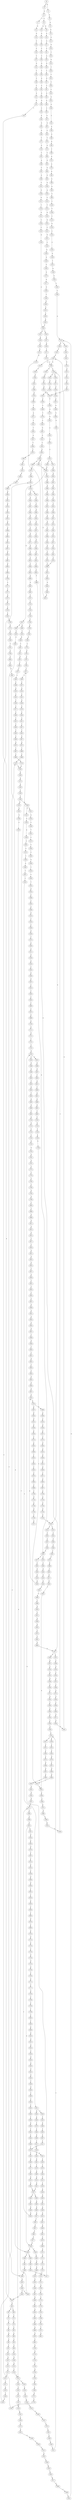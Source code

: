 strict digraph  {
	S0 -> S1 [ label = G ];
	S0 -> S2 [ label = C ];
	S1 -> S3 [ label = G ];
	S2 -> S4 [ label = G ];
	S3 -> S5 [ label = A ];
	S4 -> S6 [ label = C ];
	S4 -> S7 [ label = T ];
	S5 -> S8 [ label = G ];
	S6 -> S9 [ label = G ];
	S6 -> S10 [ label = A ];
	S7 -> S11 [ label = G ];
	S8 -> S12 [ label = G ];
	S9 -> S13 [ label = A ];
	S10 -> S14 [ label = A ];
	S11 -> S15 [ label = G ];
	S12 -> S16 [ label = G ];
	S13 -> S17 [ label = G ];
	S14 -> S18 [ label = C ];
	S15 -> S19 [ label = C ];
	S16 -> S20 [ label = T ];
	S17 -> S21 [ label = C ];
	S18 -> S22 [ label = C ];
	S19 -> S23 [ label = C ];
	S20 -> S24 [ label = G ];
	S21 -> S25 [ label = A ];
	S22 -> S26 [ label = C ];
	S23 -> S27 [ label = C ];
	S24 -> S28 [ label = T ];
	S25 -> S29 [ label = G ];
	S26 -> S30 [ label = G ];
	S27 -> S31 [ label = G ];
	S28 -> S32 [ label = T ];
	S29 -> S33 [ label = T ];
	S30 -> S34 [ label = T ];
	S31 -> S35 [ label = T ];
	S32 -> S36 [ label = C ];
	S33 -> S37 [ label = G ];
	S34 -> S38 [ label = A ];
	S35 -> S39 [ label = C ];
	S36 -> S40 [ label = C ];
	S37 -> S41 [ label = C ];
	S38 -> S42 [ label = C ];
	S39 -> S43 [ label = C ];
	S40 -> S44 [ label = A ];
	S41 -> S45 [ label = A ];
	S42 -> S46 [ label = A ];
	S43 -> S47 [ label = A ];
	S44 -> S48 [ label = G ];
	S45 -> S49 [ label = A ];
	S46 -> S50 [ label = G ];
	S47 -> S51 [ label = G ];
	S48 -> S52 [ label = C ];
	S49 -> S53 [ label = C ];
	S50 -> S54 [ label = C ];
	S51 -> S55 [ label = T ];
	S52 -> S56 [ label = A ];
	S53 -> S57 [ label = A ];
	S54 -> S58 [ label = A ];
	S55 -> S59 [ label = A ];
	S56 -> S60 [ label = G ];
	S57 -> S61 [ label = G ];
	S58 -> S62 [ label = G ];
	S59 -> S63 [ label = G ];
	S60 -> S64 [ label = A ];
	S61 -> S65 [ label = C ];
	S62 -> S66 [ label = G ];
	S63 -> S67 [ label = G ];
	S63 -> S68 [ label = C ];
	S64 -> S69 [ label = T ];
	S65 -> S70 [ label = T ];
	S66 -> S71 [ label = T ];
	S67 -> S72 [ label = G ];
	S68 -> S73 [ label = T ];
	S69 -> S74 [ label = A ];
	S70 -> S75 [ label = A ];
	S71 -> S76 [ label = G ];
	S72 -> S77 [ label = T ];
	S73 -> S78 [ label = C ];
	S74 -> S79 [ label = A ];
	S75 -> S80 [ label = C ];
	S76 -> S81 [ label = C ];
	S77 -> S82 [ label = C ];
	S78 -> S83 [ label = C ];
	S79 -> S84 [ label = A ];
	S80 -> S85 [ label = G ];
	S81 -> S86 [ label = A ];
	S82 -> S87 [ label = A ];
	S83 -> S88 [ label = A ];
	S84 -> S89 [ label = A ];
	S85 -> S90 [ label = A ];
	S86 -> S91 [ label = C ];
	S87 -> S92 [ label = C ];
	S88 -> S93 [ label = C ];
	S89 -> S94 [ label = A ];
	S90 -> S95 [ label = G ];
	S91 -> S96 [ label = G ];
	S92 -> S97 [ label = T ];
	S93 -> S98 [ label = C ];
	S94 -> S99 [ label = C ];
	S95 -> S100 [ label = A ];
	S96 -> S101 [ label = C ];
	S97 -> S102 [ label = C ];
	S98 -> S103 [ label = G ];
	S99 -> S104 [ label = T ];
	S100 -> S105 [ label = A ];
	S101 -> S106 [ label = G ];
	S102 -> S107 [ label = G ];
	S103 -> S108 [ label = G ];
	S104 -> S109 [ label = T ];
	S105 -> S110 [ label = C ];
	S106 -> S111 [ label = G ];
	S107 -> S112 [ label = C ];
	S108 -> S113 [ label = A ];
	S109 -> S114 [ label = T ];
	S110 -> S115 [ label = T ];
	S111 -> S116 [ label = T ];
	S112 -> S117 [ label = T ];
	S113 -> S118 [ label = C ];
	S114 -> S119 [ label = G ];
	S115 -> S120 [ label = G ];
	S116 -> S121 [ label = G ];
	S117 -> S122 [ label = T ];
	S118 -> S123 [ label = G ];
	S119 -> S124 [ label = C ];
	S120 -> S125 [ label = G ];
	S121 -> S126 [ label = C ];
	S122 -> S127 [ label = C ];
	S123 -> S128 [ label = C ];
	S123 -> S129 [ label = T ];
	S124 -> S130 [ label = C ];
	S125 -> S131 [ label = C ];
	S126 -> S132 [ label = C ];
	S127 -> S133 [ label = A ];
	S128 -> S134 [ label = C ];
	S129 -> S135 [ label = C ];
	S130 -> S136 [ label = G ];
	S131 -> S137 [ label = G ];
	S132 -> S138 [ label = G ];
	S133 -> S139 [ label = T ];
	S134 -> S140 [ label = C ];
	S135 -> S141 [ label = G ];
	S136 -> S142 [ label = T ];
	S137 -> S143 [ label = C ];
	S138 -> S144 [ label = C ];
	S139 -> S145 [ label = C ];
	S140 -> S146 [ label = A ];
	S141 -> S147 [ label = T ];
	S142 -> S148 [ label = A ];
	S143 -> S149 [ label = A ];
	S144 -> S150 [ label = C ];
	S144 -> S151 [ label = A ];
	S145 -> S152 [ label = C ];
	S146 -> S153 [ label = T ];
	S147 -> S154 [ label = G ];
	S148 -> S155 [ label = G ];
	S149 -> S156 [ label = G ];
	S150 -> S157 [ label = G ];
	S151 -> S158 [ label = A ];
	S152 -> S159 [ label = A ];
	S153 -> S160 [ label = C ];
	S154 -> S161 [ label = A ];
	S155 -> S162 [ label = C ];
	S156 -> S163 [ label = C ];
	S157 -> S164 [ label = G ];
	S158 -> S165 [ label = C ];
	S159 -> S166 [ label = G ];
	S160 -> S167 [ label = G ];
	S161 -> S168 [ label = C ];
	S162 -> S169 [ label = C ];
	S163 -> S170 [ label = G ];
	S164 -> S171 [ label = T ];
	S165 -> S172 [ label = C ];
	S166 -> S173 [ label = A ];
	S167 -> S174 [ label = T ];
	S168 -> S175 [ label = C ];
	S169 -> S176 [ label = G ];
	S170 -> S177 [ label = G ];
	S171 -> S178 [ label = G ];
	S172 -> S179 [ label = A ];
	S173 -> S180 [ label = A ];
	S174 -> S181 [ label = C ];
	S175 -> S182 [ label = G ];
	S176 -> S183 [ label = G ];
	S176 -> S184 [ label = C ];
	S177 -> S185 [ label = G ];
	S178 -> S186 [ label = G ];
	S179 -> S187 [ label = G ];
	S180 -> S188 [ label = C ];
	S181 -> S189 [ label = C ];
	S182 -> S190 [ label = G ];
	S183 -> S191 [ label = T ];
	S184 -> S192 [ label = T ];
	S185 -> S193 [ label = T ];
	S186 -> S194 [ label = T ];
	S186 -> S195 [ label = A ];
	S187 -> S196 [ label = A ];
	S187 -> S197 [ label = T ];
	S188 -> S198 [ label = C ];
	S189 -> S199 [ label = T ];
	S190 -> S200 [ label = T ];
	S191 -> S201 [ label = G ];
	S192 -> S202 [ label = G ];
	S193 -> S203 [ label = G ];
	S194 -> S204 [ label = G ];
	S194 -> S205 [ label = T ];
	S195 -> S206 [ label = A ];
	S196 -> S207 [ label = A ];
	S197 -> S208 [ label = C ];
	S198 -> S209 [ label = A ];
	S198 -> S210 [ label = G ];
	S199 -> S211 [ label = C ];
	S200 -> S212 [ label = C ];
	S201 -> S213 [ label = A ];
	S201 -> S186 [ label = G ];
	S202 -> S214 [ label = G ];
	S203 -> S215 [ label = C ];
	S204 -> S216 [ label = G ];
	S205 -> S217 [ label = A ];
	S206 -> S218 [ label = G ];
	S207 -> S219 [ label = C ];
	S208 -> S220 [ label = G ];
	S209 -> S221 [ label = G ];
	S209 -> S222 [ label = C ];
	S210 -> S223 [ label = G ];
	S211 -> S224 [ label = T ];
	S212 -> S225 [ label = G ];
	S213 -> S226 [ label = C ];
	S214 -> S227 [ label = A ];
	S215 -> S228 [ label = C ];
	S216 -> S229 [ label = A ];
	S217 -> S230 [ label = G ];
	S218 -> S231 [ label = A ];
	S219 -> S232 [ label = A ];
	S220 -> S233 [ label = C ];
	S221 -> S234 [ label = A ];
	S222 -> S235 [ label = C ];
	S223 -> S236 [ label = A ];
	S224 -> S237 [ label = T ];
	S224 -> S238 [ label = G ];
	S225 -> S239 [ label = C ];
	S226 -> S240 [ label = G ];
	S227 -> S241 [ label = A ];
	S228 -> S242 [ label = G ];
	S229 -> S243 [ label = A ];
	S230 -> S244 [ label = A ];
	S231 -> S245 [ label = A ];
	S232 -> S246 [ label = G ];
	S233 -> S247 [ label = G ];
	S234 -> S248 [ label = C ];
	S235 -> S249 [ label = A ];
	S236 -> S250 [ label = C ];
	S237 -> S251 [ label = C ];
	S238 -> S252 [ label = T ];
	S239 -> S253 [ label = G ];
	S240 -> S254 [ label = T ];
	S241 -> S255 [ label = G ];
	S242 -> S144 [ label = C ];
	S243 -> S256 [ label = C ];
	S244 -> S257 [ label = A ];
	S245 -> S258 [ label = C ];
	S246 -> S259 [ label = C ];
	S247 -> S260 [ label = C ];
	S248 -> S261 [ label = T ];
	S249 -> S262 [ label = C ];
	S250 -> S123 [ label = G ];
	S251 -> S263 [ label = T ];
	S252 -> S264 [ label = C ];
	S253 -> S265 [ label = T ];
	S254 -> S266 [ label = G ];
	S255 -> S267 [ label = A ];
	S256 -> S268 [ label = C ];
	S257 -> S269 [ label = G ];
	S258 -> S270 [ label = G ];
	S259 -> S271 [ label = C ];
	S260 -> S272 [ label = A ];
	S261 -> S273 [ label = C ];
	S262 -> S274 [ label = C ];
	S263 -> S275 [ label = C ];
	S264 -> S276 [ label = G ];
	S265 -> S277 [ label = A ];
	S266 -> S278 [ label = G ];
	S267 -> S245 [ label = A ];
	S268 -> S279 [ label = T ];
	S269 -> S280 [ label = G ];
	S270 -> S281 [ label = G ];
	S271 -> S282 [ label = G ];
	S272 -> S283 [ label = G ];
	S273 -> S284 [ label = C ];
	S274 -> S285 [ label = C ];
	S275 -> S286 [ label = G ];
	S276 -> S287 [ label = T ];
	S277 -> S288 [ label = G ];
	S278 -> S289 [ label = G ];
	S279 -> S290 [ label = C ];
	S280 -> S291 [ label = G ];
	S281 -> S292 [ label = C ];
	S282 -> S293 [ label = T ];
	S283 -> S294 [ label = C ];
	S284 -> S295 [ label = C ];
	S285 -> S296 [ label = C ];
	S286 -> S297 [ label = G ];
	S287 -> S298 [ label = G ];
	S288 -> S299 [ label = C ];
	S289 -> S300 [ label = T ];
	S290 -> S301 [ label = G ];
	S291 -> S302 [ label = G ];
	S292 -> S303 [ label = A ];
	S293 -> S304 [ label = C ];
	S294 -> S305 [ label = C ];
	S295 -> S306 [ label = A ];
	S296 -> S307 [ label = T ];
	S297 -> S308 [ label = A ];
	S298 -> S309 [ label = G ];
	S299 -> S310 [ label = C ];
	S300 -> S311 [ label = A ];
	S301 -> S312 [ label = G ];
	S302 -> S313 [ label = T ];
	S302 -> S314 [ label = G ];
	S303 -> S315 [ label = C ];
	S304 -> S316 [ label = C ];
	S305 -> S317 [ label = G ];
	S306 -> S318 [ label = T ];
	S307 -> S319 [ label = T ];
	S308 -> S320 [ label = G ];
	S309 -> S321 [ label = T ];
	S310 -> S176 [ label = G ];
	S311 -> S322 [ label = C ];
	S312 -> S323 [ label = C ];
	S313 -> S324 [ label = C ];
	S314 -> S325 [ label = T ];
	S315 -> S326 [ label = C ];
	S315 -> S327 [ label = T ];
	S316 -> S328 [ label = T ];
	S317 -> S329 [ label = G ];
	S318 -> S330 [ label = C ];
	S319 -> S331 [ label = C ];
	S320 -> S332 [ label = A ];
	S321 -> S333 [ label = A ];
	S322 -> S334 [ label = T ];
	S323 -> S335 [ label = A ];
	S324 -> S336 [ label = T ];
	S325 -> S337 [ label = C ];
	S326 -> S338 [ label = G ];
	S327 -> S339 [ label = G ];
	S328 -> S340 [ label = C ];
	S329 -> S341 [ label = T ];
	S330 -> S342 [ label = T ];
	S331 -> S343 [ label = C ];
	S331 -> S344 [ label = G ];
	S332 -> S345 [ label = G ];
	S333 -> S346 [ label = C ];
	S334 -> S347 [ label = A ];
	S335 -> S348 [ label = C ];
	S336 -> S349 [ label = C ];
	S337 -> S350 [ label = C ];
	S338 -> S351 [ label = A ];
	S338 -> S352 [ label = G ];
	S339 -> S353 [ label = G ];
	S340 -> S224 [ label = T ];
	S341 -> S201 [ label = G ];
	S342 -> S354 [ label = G ];
	S343 -> S355 [ label = T ];
	S344 -> S356 [ label = A ];
	S345 -> S357 [ label = G ];
	S346 -> S358 [ label = C ];
	S347 -> S359 [ label = T ];
	S348 -> S360 [ label = G ];
	S348 -> S361 [ label = C ];
	S349 -> S362 [ label = T ];
	S350 -> S363 [ label = G ];
	S351 -> S364 [ label = G ];
	S351 -> S365 [ label = A ];
	S352 -> S366 [ label = G ];
	S353 -> S367 [ label = G ];
	S354 -> S368 [ label = C ];
	S355 -> S369 [ label = G ];
	S356 -> S370 [ label = T ];
	S357 -> S371 [ label = T ];
	S358 -> S372 [ label = G ];
	S359 -> S373 [ label = T ];
	S360 -> S374 [ label = C ];
	S361 -> S338 [ label = G ];
	S362 -> S375 [ label = C ];
	S363 -> S376 [ label = C ];
	S363 -> S377 [ label = T ];
	S364 -> S378 [ label = T ];
	S365 -> S379 [ label = T ];
	S366 -> S380 [ label = A ];
	S367 -> S381 [ label = A ];
	S368 -> S382 [ label = C ];
	S369 -> S383 [ label = T ];
	S370 -> S384 [ label = C ];
	S371 -> S385 [ label = C ];
	S372 -> S386 [ label = G ];
	S373 -> S387 [ label = G ];
	S374 -> S388 [ label = G ];
	S375 -> S389 [ label = G ];
	S376 -> S390 [ label = C ];
	S377 -> S391 [ label = C ];
	S378 -> S392 [ label = C ];
	S379 -> S393 [ label = G ];
	S380 -> S394 [ label = A ];
	S381 -> S395 [ label = A ];
	S382 -> S396 [ label = A ];
	S383 -> S397 [ label = C ];
	S384 -> S398 [ label = G ];
	S385 -> S399 [ label = C ];
	S386 -> S400 [ label = T ];
	S387 -> S401 [ label = G ];
	S388 -> S402 [ label = C ];
	S389 -> S403 [ label = T ];
	S390 -> S404 [ label = G ];
	S391 -> S405 [ label = G ];
	S392 -> S406 [ label = C ];
	S393 -> S407 [ label = T ];
	S394 -> S408 [ label = T ];
	S395 -> S409 [ label = C ];
	S396 -> S410 [ label = G ];
	S397 -> S411 [ label = C ];
	S398 -> S412 [ label = T ];
	S399 -> S413 [ label = C ];
	S400 -> S414 [ label = G ];
	S401 -> S415 [ label = A ];
	S402 -> S416 [ label = G ];
	S403 -> S417 [ label = G ];
	S404 -> S418 [ label = G ];
	S405 -> S419 [ label = G ];
	S406 -> S420 [ label = A ];
	S407 -> S421 [ label = A ];
	S408 -> S422 [ label = T ];
	S409 -> S423 [ label = T ];
	S410 -> S424 [ label = T ];
	S411 -> S425 [ label = T ];
	S412 -> S426 [ label = T ];
	S413 -> S427 [ label = A ];
	S413 -> S428 [ label = G ];
	S414 -> S429 [ label = G ];
	S415 -> S430 [ label = A ];
	S416 -> S431 [ label = C ];
	S416 -> S432 [ label = G ];
	S417 -> S433 [ label = G ];
	S418 -> S434 [ label = A ];
	S419 -> S435 [ label = A ];
	S420 -> S436 [ label = G ];
	S421 -> S437 [ label = G ];
	S422 -> S438 [ label = G ];
	S423 -> S439 [ label = G ];
	S424 -> S440 [ label = C ];
	S425 -> S441 [ label = A ];
	S425 -> S442 [ label = T ];
	S426 -> S443 [ label = T ];
	S427 -> S444 [ label = G ];
	S428 -> S445 [ label = G ];
	S428 -> S446 [ label = A ];
	S429 -> S194 [ label = T ];
	S430 -> S447 [ label = C ];
	S431 -> S448 [ label = G ];
	S432 -> S449 [ label = C ];
	S433 -> S450 [ label = T ];
	S434 -> S451 [ label = A ];
	S435 -> S452 [ label = A ];
	S436 -> S453 [ label = T ];
	S436 -> S454 [ label = C ];
	S437 -> S455 [ label = T ];
	S438 -> S456 [ label = A ];
	S439 -> S457 [ label = G ];
	S440 -> S458 [ label = G ];
	S441 -> S459 [ label = C ];
	S442 -> S460 [ label = G ];
	S443 -> S461 [ label = G ];
	S444 -> S462 [ label = A ];
	S445 -> S463 [ label = A ];
	S446 -> S464 [ label = G ];
	S446 -> S465 [ label = A ];
	S447 -> S466 [ label = G ];
	S448 -> S467 [ label = T ];
	S449 -> S468 [ label = T ];
	S450 -> S333 [ label = A ];
	S451 -> S469 [ label = C ];
	S452 -> S470 [ label = C ];
	S453 -> S59 [ label = A ];
	S454 -> S471 [ label = T ];
	S455 -> S472 [ label = T ];
	S456 -> S473 [ label = A ];
	S457 -> S474 [ label = A ];
	S458 -> S475 [ label = T ];
	S459 -> S476 [ label = T ];
	S460 -> S477 [ label = T ];
	S461 -> S478 [ label = T ];
	S462 -> S479 [ label = G ];
	S463 -> S480 [ label = G ];
	S464 -> S481 [ label = T ];
	S465 -> S482 [ label = G ];
	S466 -> S483 [ label = G ];
	S467 -> S484 [ label = C ];
	S468 -> S485 [ label = G ];
	S469 -> S486 [ label = T ];
	S470 -> S487 [ label = A ];
	S470 -> S488 [ label = T ];
	S471 -> S489 [ label = T ];
	S472 -> S490 [ label = T ];
	S473 -> S491 [ label = C ];
	S474 -> S492 [ label = C ];
	S475 -> S493 [ label = A ];
	S476 -> S494 [ label = A ];
	S477 -> S495 [ label = A ];
	S478 -> S496 [ label = A ];
	S479 -> S497 [ label = C ];
	S480 -> S498 [ label = G ];
	S481 -> S499 [ label = C ];
	S482 -> S500 [ label = T ];
	S483 -> S501 [ label = T ];
	S484 -> S502 [ label = G ];
	S485 -> S503 [ label = G ];
	S486 -> S504 [ label = G ];
	S487 -> S505 [ label = G ];
	S488 -> S506 [ label = A ];
	S489 -> S507 [ label = C ];
	S490 -> S508 [ label = C ];
	S491 -> S509 [ label = C ];
	S492 -> S510 [ label = C ];
	S493 -> S511 [ label = A ];
	S494 -> S512 [ label = C ];
	S495 -> S513 [ label = G ];
	S496 -> S514 [ label = G ];
	S497 -> S515 [ label = C ];
	S498 -> S516 [ label = C ];
	S499 -> S406 [ label = C ];
	S500 -> S517 [ label = C ];
	S501 -> S518 [ label = A ];
	S502 -> S519 [ label = A ];
	S503 -> S520 [ label = A ];
	S504 -> S521 [ label = C ];
	S505 -> S522 [ label = G ];
	S506 -> S523 [ label = C ];
	S507 -> S524 [ label = A ];
	S508 -> S525 [ label = A ];
	S509 -> S526 [ label = C ];
	S510 -> S527 [ label = C ];
	S511 -> S528 [ label = G ];
	S512 -> S529 [ label = C ];
	S513 -> S530 [ label = G ];
	S514 -> S531 [ label = G ];
	S515 -> S532 [ label = A ];
	S516 -> S533 [ label = G ];
	S517 -> S534 [ label = G ];
	S518 -> S535 [ label = C ];
	S519 -> S536 [ label = C ];
	S520 -> S537 [ label = A ];
	S521 -> S538 [ label = A ];
	S522 -> S539 [ label = A ];
	S523 -> S540 [ label = A ];
	S524 -> S541 [ label = C ];
	S525 -> S542 [ label = C ];
	S526 -> S543 [ label = G ];
	S527 -> S544 [ label = G ];
	S528 -> S545 [ label = A ];
	S529 -> S546 [ label = A ];
	S530 -> S547 [ label = A ];
	S531 -> S547 [ label = A ];
	S532 -> S548 [ label = C ];
	S533 -> S549 [ label = T ];
	S534 -> S550 [ label = C ];
	S534 -> S551 [ label = A ];
	S535 -> S552 [ label = G ];
	S536 -> S553 [ label = G ];
	S537 -> S554 [ label = T ];
	S538 -> S555 [ label = A ];
	S539 -> S556 [ label = A ];
	S540 -> S557 [ label = A ];
	S541 -> S558 [ label = G ];
	S542 -> S559 [ label = T ];
	S543 -> S560 [ label = T ];
	S544 -> S561 [ label = T ];
	S545 -> S562 [ label = C ];
	S546 -> S563 [ label = G ];
	S547 -> S564 [ label = G ];
	S547 -> S565 [ label = A ];
	S548 -> S566 [ label = G ];
	S549 -> S567 [ label = G ];
	S550 -> S568 [ label = G ];
	S551 -> S569 [ label = G ];
	S552 -> S570 [ label = A ];
	S553 -> S571 [ label = C ];
	S554 -> S572 [ label = G ];
	S555 -> S573 [ label = C ];
	S556 -> S574 [ label = T ];
	S557 -> S575 [ label = C ];
	S558 -> S576 [ label = C ];
	S559 -> S577 [ label = C ];
	S560 -> S578 [ label = C ];
	S561 -> S579 [ label = C ];
	S562 -> S580 [ label = G ];
	S563 -> S581 [ label = G ];
	S564 -> S582 [ label = A ];
	S565 -> S583 [ label = A ];
	S566 -> S584 [ label = G ];
	S567 -> S585 [ label = G ];
	S568 -> S586 [ label = G ];
	S569 -> S587 [ label = G ];
	S570 -> S588 [ label = A ];
	S571 -> S589 [ label = G ];
	S572 -> S590 [ label = G ];
	S573 -> S591 [ label = C ];
	S574 -> S592 [ label = A ];
	S575 -> S593 [ label = G ];
	S576 -> S594 [ label = C ];
	S577 -> S595 [ label = C ];
	S578 -> S596 [ label = T ];
	S579 -> S596 [ label = T ];
	S580 -> S597 [ label = G ];
	S581 -> S598 [ label = A ];
	S582 -> S599 [ label = G ];
	S583 -> S600 [ label = G ];
	S584 -> S601 [ label = T ];
	S585 -> S602 [ label = T ];
	S586 -> S603 [ label = C ];
	S587 -> S604 [ label = T ];
	S588 -> S605 [ label = G ];
	S589 -> S606 [ label = C ];
	S590 -> S607 [ label = G ];
	S591 -> S608 [ label = A ];
	S592 -> S609 [ label = G ];
	S593 -> S610 [ label = A ];
	S594 -> S611 [ label = C ];
	S595 -> S612 [ label = T ];
	S596 -> S613 [ label = C ];
	S597 -> S614 [ label = C ];
	S598 -> S615 [ label = G ];
	S599 -> S616 [ label = G ];
	S600 -> S617 [ label = G ];
	S601 -> S618 [ label = T ];
	S602 -> S619 [ label = A ];
	S603 -> S620 [ label = T ];
	S604 -> S621 [ label = A ];
	S605 -> S622 [ label = A ];
	S606 -> S623 [ label = C ];
	S607 -> S624 [ label = G ];
	S608 -> S187 [ label = G ];
	S609 -> S625 [ label = T ];
	S610 -> S626 [ label = A ];
	S611 -> S627 [ label = T ];
	S612 -> S628 [ label = T ];
	S613 -> S629 [ label = G ];
	S614 -> S630 [ label = T ];
	S615 -> S631 [ label = A ];
	S616 -> S371 [ label = T ];
	S617 -> S632 [ label = T ];
	S618 -> S633 [ label = A ];
	S619 -> S634 [ label = T ];
	S620 -> S635 [ label = A ];
	S621 -> S636 [ label = T ];
	S622 -> S637 [ label = A ];
	S623 -> S638 [ label = T ];
	S624 -> S639 [ label = T ];
	S625 -> S640 [ label = C ];
	S626 -> S641 [ label = A ];
	S627 -> S642 [ label = T ];
	S628 -> S643 [ label = T ];
	S629 -> S644 [ label = G ];
	S630 -> S645 [ label = C ];
	S631 -> S646 [ label = G ];
	S632 -> S647 [ label = C ];
	S633 -> S648 [ label = C ];
	S634 -> S649 [ label = G ];
	S635 -> S650 [ label = T ];
	S636 -> S651 [ label = A ];
	S637 -> S652 [ label = G ];
	S638 -> S653 [ label = C ];
	S639 -> S654 [ label = C ];
	S640 -> S655 [ label = T ];
	S641 -> S656 [ label = A ];
	S642 -> S657 [ label = C ];
	S643 -> S658 [ label = C ];
	S644 -> S659 [ label = C ];
	S645 -> S660 [ label = T ];
	S646 -> S661 [ label = T ];
	S647 -> S662 [ label = C ];
	S648 -> S663 [ label = T ];
	S649 -> S664 [ label = A ];
	S650 -> S665 [ label = A ];
	S651 -> S666 [ label = A ];
	S652 -> S667 [ label = T ];
	S653 -> S668 [ label = G ];
	S654 -> S669 [ label = C ];
	S655 -> S670 [ label = C ];
	S656 -> S671 [ label = C ];
	S657 -> S672 [ label = A ];
	S658 -> S673 [ label = A ];
	S659 -> S674 [ label = A ];
	S660 -> S675 [ label = C ];
	S661 -> S676 [ label = C ];
	S662 -> S677 [ label = C ];
	S663 -> S678 [ label = G ];
	S664 -> S679 [ label = G ];
	S665 -> S680 [ label = G ];
	S666 -> S681 [ label = G ];
	S667 -> S682 [ label = G ];
	S668 -> S683 [ label = G ];
	S669 -> S363 [ label = G ];
	S670 -> S684 [ label = T ];
	S671 -> S685 [ label = A ];
	S672 -> S686 [ label = T ];
	S673 -> S687 [ label = T ];
	S674 -> S348 [ label = C ];
	S675 -> S688 [ label = G ];
	S676 -> S689 [ label = A ];
	S677 -> S428 [ label = G ];
	S678 -> S690 [ label = C ];
	S679 -> S691 [ label = C ];
	S680 -> S692 [ label = T ];
	S681 -> S693 [ label = T ];
	S682 -> S694 [ label = T ];
	S683 -> S695 [ label = G ];
	S684 -> S696 [ label = C ];
	S685 -> S697 [ label = G ];
	S686 -> S698 [ label = C ];
	S687 -> S699 [ label = C ];
	S688 -> S700 [ label = A ];
	S689 -> S701 [ label = G ];
	S690 -> S702 [ label = A ];
	S691 -> S703 [ label = G ];
	S692 -> S704 [ label = A ];
	S693 -> S705 [ label = C ];
	S694 -> S706 [ label = C ];
	S695 -> S707 [ label = C ];
	S696 -> S708 [ label = T ];
	S697 -> S709 [ label = A ];
	S698 -> S152 [ label = C ];
	S699 -> S710 [ label = C ];
	S700 -> S711 [ label = A ];
	S701 -> S712 [ label = G ];
	S702 -> S713 [ label = G ];
	S703 -> S714 [ label = G ];
	S704 -> S715 [ label = G ];
	S705 -> S716 [ label = G ];
	S706 -> S717 [ label = C ];
	S707 -> S718 [ label = T ];
	S708 -> S719 [ label = G ];
	S709 -> S720 [ label = A ];
	S710 -> S159 [ label = A ];
	S711 -> S721 [ label = G ];
	S712 -> S722 [ label = A ];
	S713 -> S723 [ label = A ];
	S714 -> S724 [ label = T ];
	S715 -> S725 [ label = C ];
	S716 -> S726 [ label = T ];
	S717 -> S727 [ label = T ];
	S718 -> S728 [ label = C ];
	S719 -> S729 [ label = A ];
	S720 -> S730 [ label = G ];
	S721 -> S731 [ label = T ];
	S722 -> S732 [ label = C ];
	S723 -> S733 [ label = C ];
	S724 -> S734 [ label = C ];
	S725 -> S735 [ label = C ];
	S726 -> S736 [ label = G ];
	S727 -> S737 [ label = G ];
	S728 -> S738 [ label = A ];
	S729 -> S739 [ label = G ];
	S730 -> S740 [ label = G ];
	S731 -> S741 [ label = C ];
	S732 -> S742 [ label = C ];
	S733 -> S743 [ label = G ];
	S734 -> S744 [ label = G ];
	S735 -> S745 [ label = G ];
	S736 -> S746 [ label = G ];
	S737 -> S747 [ label = G ];
	S738 -> S748 [ label = C ];
	S739 -> S749 [ label = T ];
	S740 -> S750 [ label = G ];
	S741 -> S534 [ label = G ];
	S742 -> S751 [ label = A ];
	S743 -> S752 [ label = G ];
	S744 -> S753 [ label = C ];
	S745 -> S754 [ label = A ];
	S746 -> S321 [ label = T ];
	S747 -> S755 [ label = C ];
	S748 -> S756 [ label = G ];
	S749 -> S757 [ label = A ];
	S750 -> S302 [ label = G ];
	S751 -> S758 [ label = G ];
	S752 -> S759 [ label = A ];
	S753 -> S760 [ label = A ];
	S754 -> S761 [ label = A ];
	S755 -> S762 [ label = C ];
	S756 -> S763 [ label = T ];
	S758 -> S764 [ label = T ];
	S759 -> S765 [ label = C ];
	S760 -> S766 [ label = C ];
	S761 -> S767 [ label = A ];
	S762 -> S768 [ label = T ];
	S763 -> S769 [ label = C ];
	S764 -> S770 [ label = C ];
	S765 -> S771 [ label = A ];
	S766 -> S772 [ label = G ];
	S767 -> S773 [ label = C ];
	S768 -> S774 [ label = G ];
	S769 -> S775 [ label = C ];
	S770 -> S776 [ label = T ];
	S771 -> S777 [ label = C ];
	S772 -> S778 [ label = C ];
	S773 -> S779 [ label = C ];
	S774 -> S780 [ label = G ];
	S775 -> S781 [ label = A ];
	S776 -> S782 [ label = C ];
	S777 -> S783 [ label = A ];
	S778 -> S784 [ label = G ];
	S779 -> S785 [ label = C ];
	S780 -> S786 [ label = G ];
	S781 -> S787 [ label = G ];
	S782 -> S788 [ label = T ];
	S783 -> S789 [ label = C ];
	S784 -> S402 [ label = C ];
	S785 -> S790 [ label = C ];
	S786 -> S791 [ label = T ];
	S787 -> S792 [ label = C ];
	S788 -> S793 [ label = G ];
	S789 -> S794 [ label = C ];
	S790 -> S795 [ label = G ];
	S791 -> S796 [ label = C ];
	S792 -> S471 [ label = T ];
	S793 -> S797 [ label = T ];
	S794 -> S798 [ label = T ];
	S795 -> S799 [ label = A ];
	S796 -> S800 [ label = C ];
	S797 -> S801 [ label = A ];
	S798 -> S802 [ label = C ];
	S799 -> S803 [ label = C ];
	S800 -> S804 [ label = C ];
	S802 -> S805 [ label = T ];
	S803 -> S806 [ label = T ];
	S804 -> S807 [ label = G ];
	S805 -> S808 [ label = A ];
	S806 -> S809 [ label = A ];
	S807 -> S446 [ label = A ];
	S808 -> S810 [ label = G ];
	S809 -> S811 [ label = G ];
	S810 -> S812 [ label = A ];
	S811 -> S813 [ label = A ];
	S812 -> S814 [ label = A ];
	S813 -> S815 [ label = A ];
	S814 -> S816 [ label = C ];
	S815 -> S817 [ label = T ];
	S816 -> S818 [ label = G ];
	S817 -> S819 [ label = C ];
	S818 -> S820 [ label = A ];
	S819 -> S821 [ label = G ];
	S820 -> S822 [ label = G ];
	S821 -> S823 [ label = G ];
	S822 -> S824 [ label = G ];
	S823 -> S825 [ label = G ];
	S824 -> S826 [ label = T ];
	S825 -> S827 [ label = T ];
	S826 -> S828 [ label = G ];
	S827 -> S829 [ label = A ];
	S828 -> S830 [ label = T ];
	S829 -> S831 [ label = T ];
	S830 -> S832 [ label = C ];
	S831 -> S833 [ label = C ];
	S832 -> S834 [ label = C ];
	S833 -> S835 [ label = C ];
	S834 -> S836 [ label = C ];
	S835 -> S837 [ label = C ];
	S836 -> S838 [ label = T ];
	S837 -> S839 [ label = G ];
	S838 -> S840 [ label = G ];
	S839 -> S841 [ label = A ];
	S840 -> S842 [ label = T ];
	S841 -> S843 [ label = A ];
	S842 -> S844 [ label = C ];
	S843 -> S845 [ label = A ];
	S844 -> S846 [ label = C ];
	S845 -> S847 [ label = G ];
	S846 -> S425 [ label = T ];
	S847 -> S848 [ label = T ];
	S848 -> S849 [ label = G ];
	S849 -> S850 [ label = T ];
	S850 -> S851 [ label = C ];
	S851 -> S852 [ label = G ];
	S852 -> S853 [ label = T ];
	S853 -> S854 [ label = C ];
	S854 -> S855 [ label = G ];
	S855 -> S856 [ label = G ];
	S856 -> S857 [ label = A ];
	S857 -> S452 [ label = A ];
}
